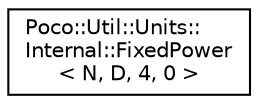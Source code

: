 digraph "Graphical Class Hierarchy"
{
 // LATEX_PDF_SIZE
  edge [fontname="Helvetica",fontsize="10",labelfontname="Helvetica",labelfontsize="10"];
  node [fontname="Helvetica",fontsize="10",shape=record];
  rankdir="LR";
  Node0 [label="Poco::Util::Units::\lInternal::FixedPower\l\< N, D, 4, 0 \>",height=0.2,width=0.4,color="black", fillcolor="white", style="filled",URL="$structPoco_1_1Util_1_1Units_1_1Internal_1_1FixedPower_3_01N_00_01D_00_014_00_010_01_4.html",tooltip=" "];
}
